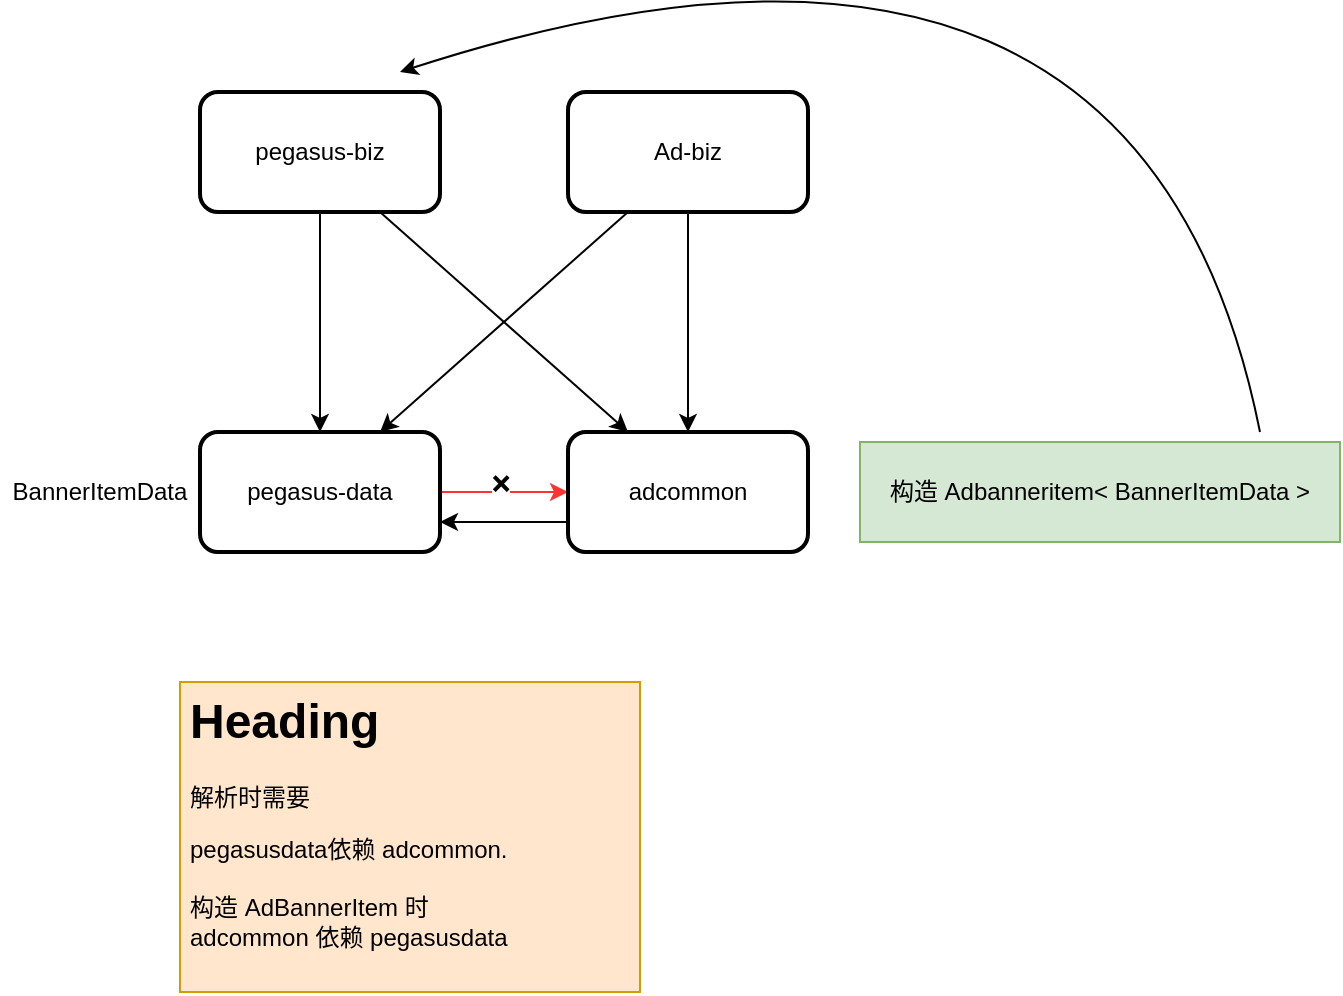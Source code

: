 <mxfile version="21.6.6" type="github">
  <diagram name="第 1 页" id="4qfFsPyxx4dfJa_MOBMq">
    <mxGraphModel dx="1253" dy="709" grid="0" gridSize="10" guides="1" tooltips="1" connect="1" arrows="1" fold="1" page="1" pageScale="1" pageWidth="827" pageHeight="1169" math="0" shadow="0">
      <root>
        <mxCell id="0" />
        <mxCell id="1" parent="0" />
        <mxCell id="KjEpLJ4TStjCKaL1cNmp-8" style="edgeStyle=orthogonalEdgeStyle;rounded=0;orthogonalLoop=1;jettySize=auto;html=1;entryX=0.5;entryY=0;entryDx=0;entryDy=0;fontFamily=Helvetica;fontSize=12;fontColor=default;" edge="1" parent="1" source="KjEpLJ4TStjCKaL1cNmp-4" target="KjEpLJ4TStjCKaL1cNmp-6">
          <mxGeometry relative="1" as="geometry" />
        </mxCell>
        <mxCell id="KjEpLJ4TStjCKaL1cNmp-14" style="edgeStyle=orthogonalEdgeStyle;rounded=0;orthogonalLoop=1;jettySize=auto;html=1;entryX=0;entryY=0;entryDx=0;entryDy=0;fontFamily=Helvetica;fontSize=12;fontColor=default;exitX=0.75;exitY=1;exitDx=0;exitDy=0;strokeColor=none;" edge="1" parent="1" source="KjEpLJ4TStjCKaL1cNmp-4" target="KjEpLJ4TStjCKaL1cNmp-7">
          <mxGeometry relative="1" as="geometry" />
        </mxCell>
        <mxCell id="KjEpLJ4TStjCKaL1cNmp-4" value="pegasus-biz" style="rounded=1;whiteSpace=wrap;html=1;strokeWidth=2;" vertex="1" parent="1">
          <mxGeometry x="170" y="160" width="120" height="60" as="geometry" />
        </mxCell>
        <mxCell id="KjEpLJ4TStjCKaL1cNmp-9" style="edgeStyle=orthogonalEdgeStyle;rounded=0;orthogonalLoop=1;jettySize=auto;html=1;entryX=0.5;entryY=0;entryDx=0;entryDy=0;fontFamily=Helvetica;fontSize=12;fontColor=default;" edge="1" parent="1" source="KjEpLJ4TStjCKaL1cNmp-5" target="KjEpLJ4TStjCKaL1cNmp-7">
          <mxGeometry relative="1" as="geometry" />
        </mxCell>
        <mxCell id="KjEpLJ4TStjCKaL1cNmp-5" value="Ad-biz" style="rounded=1;whiteSpace=wrap;html=1;strokeWidth=2;" vertex="1" parent="1">
          <mxGeometry x="354" y="160" width="120" height="60" as="geometry" />
        </mxCell>
        <mxCell id="KjEpLJ4TStjCKaL1cNmp-11" style="edgeStyle=orthogonalEdgeStyle;rounded=0;orthogonalLoop=1;jettySize=auto;html=1;entryX=0;entryY=0.5;entryDx=0;entryDy=0;fontFamily=Helvetica;fontSize=12;fontColor=default;strokeColor=#FF3333;" edge="1" parent="1" source="KjEpLJ4TStjCKaL1cNmp-6" target="KjEpLJ4TStjCKaL1cNmp-7">
          <mxGeometry relative="1" as="geometry" />
        </mxCell>
        <mxCell id="KjEpLJ4TStjCKaL1cNmp-17" value="❌" style="edgeLabel;html=1;align=center;verticalAlign=middle;resizable=0;points=[];fontSize=12;fontFamily=Helvetica;fontColor=default;" vertex="1" connectable="0" parent="KjEpLJ4TStjCKaL1cNmp-11">
          <mxGeometry x="-0.062" y="4" relative="1" as="geometry">
            <mxPoint as="offset" />
          </mxGeometry>
        </mxCell>
        <mxCell id="KjEpLJ4TStjCKaL1cNmp-6" value="pegasus-data" style="rounded=1;whiteSpace=wrap;html=1;strokeWidth=2;" vertex="1" parent="1">
          <mxGeometry x="170" y="330" width="120" height="60" as="geometry" />
        </mxCell>
        <mxCell id="KjEpLJ4TStjCKaL1cNmp-7" value="adcommon" style="rounded=1;whiteSpace=wrap;html=1;strokeWidth=2;" vertex="1" parent="1">
          <mxGeometry x="354" y="330" width="120" height="60" as="geometry" />
        </mxCell>
        <mxCell id="KjEpLJ4TStjCKaL1cNmp-10" value="" style="endArrow=classic;html=1;rounded=0;fontFamily=Helvetica;fontSize=12;fontColor=default;exitX=0.25;exitY=1;exitDx=0;exitDy=0;entryX=0.75;entryY=0;entryDx=0;entryDy=0;" edge="1" parent="1" source="KjEpLJ4TStjCKaL1cNmp-5" target="KjEpLJ4TStjCKaL1cNmp-6">
          <mxGeometry width="50" height="50" relative="1" as="geometry">
            <mxPoint x="40" y="410" as="sourcePoint" />
            <mxPoint x="90" y="360" as="targetPoint" />
          </mxGeometry>
        </mxCell>
        <mxCell id="KjEpLJ4TStjCKaL1cNmp-13" value="构造 Adbanneritem&amp;lt;&amp;nbsp;BannerItemData &amp;gt;" style="text;html=1;strokeColor=#82b366;fillColor=#d5e8d4;align=center;verticalAlign=middle;whiteSpace=wrap;rounded=0;fontSize=12;fontFamily=Helvetica;" vertex="1" parent="1">
          <mxGeometry x="500" y="335" width="240" height="50" as="geometry" />
        </mxCell>
        <mxCell id="KjEpLJ4TStjCKaL1cNmp-15" value="" style="endArrow=classic;html=1;rounded=0;fontFamily=Helvetica;fontSize=12;fontColor=default;exitX=0.75;exitY=1;exitDx=0;exitDy=0;entryX=0.25;entryY=0;entryDx=0;entryDy=0;" edge="1" parent="1" source="KjEpLJ4TStjCKaL1cNmp-4" target="KjEpLJ4TStjCKaL1cNmp-7">
          <mxGeometry width="50" height="50" relative="1" as="geometry">
            <mxPoint x="90" y="370" as="sourcePoint" />
            <mxPoint x="140" y="320" as="targetPoint" />
          </mxGeometry>
        </mxCell>
        <mxCell id="KjEpLJ4TStjCKaL1cNmp-16" value="BannerItemData" style="text;html=1;strokeColor=none;fillColor=none;align=center;verticalAlign=middle;whiteSpace=wrap;rounded=0;fontSize=12;fontFamily=Helvetica;fontColor=default;" vertex="1" parent="1">
          <mxGeometry x="70" y="345" width="100" height="30" as="geometry" />
        </mxCell>
        <mxCell id="KjEpLJ4TStjCKaL1cNmp-18" value="" style="endArrow=classic;html=1;rounded=0;fontFamily=Helvetica;fontSize=12;fontColor=default;exitX=0;exitY=0.75;exitDx=0;exitDy=0;entryX=1;entryY=0.75;entryDx=0;entryDy=0;" edge="1" parent="1" source="KjEpLJ4TStjCKaL1cNmp-7" target="KjEpLJ4TStjCKaL1cNmp-6">
          <mxGeometry width="50" height="50" relative="1" as="geometry">
            <mxPoint x="170" y="560" as="sourcePoint" />
            <mxPoint x="220" y="510" as="targetPoint" />
          </mxGeometry>
        </mxCell>
        <mxCell id="KjEpLJ4TStjCKaL1cNmp-21" value="" style="endArrow=none;html=1;fontFamily=Helvetica;fontSize=12;fontColor=default;curved=1;startArrow=classic;startFill=1;" edge="1" parent="1">
          <mxGeometry width="50" height="50" relative="1" as="geometry">
            <mxPoint x="270" y="150" as="sourcePoint" />
            <mxPoint x="700" y="330" as="targetPoint" />
            <Array as="points">
              <mxPoint x="640" y="30" />
            </Array>
          </mxGeometry>
        </mxCell>
        <mxCell id="KjEpLJ4TStjCKaL1cNmp-23" value="&lt;h1&gt;Heading&lt;/h1&gt;&lt;p&gt;解析时需要&lt;/p&gt;pegasusdata依赖 adcommon&lt;span style=&quot;background-color: initial;&quot;&gt;.&lt;br&gt;&lt;/span&gt;&lt;br&gt;构造 AdBannerItem 时&lt;br&gt;adcommon 依赖 pegasusdata&lt;br&gt;&lt;p&gt;&lt;br&gt;&lt;/p&gt;" style="text;html=1;strokeColor=#d79b00;fillColor=#ffe6cc;spacing=5;spacingTop=-20;whiteSpace=wrap;overflow=hidden;rounded=0;fontSize=12;fontFamily=Helvetica;" vertex="1" parent="1">
          <mxGeometry x="160" y="455" width="230" height="155" as="geometry" />
        </mxCell>
      </root>
    </mxGraphModel>
  </diagram>
</mxfile>
